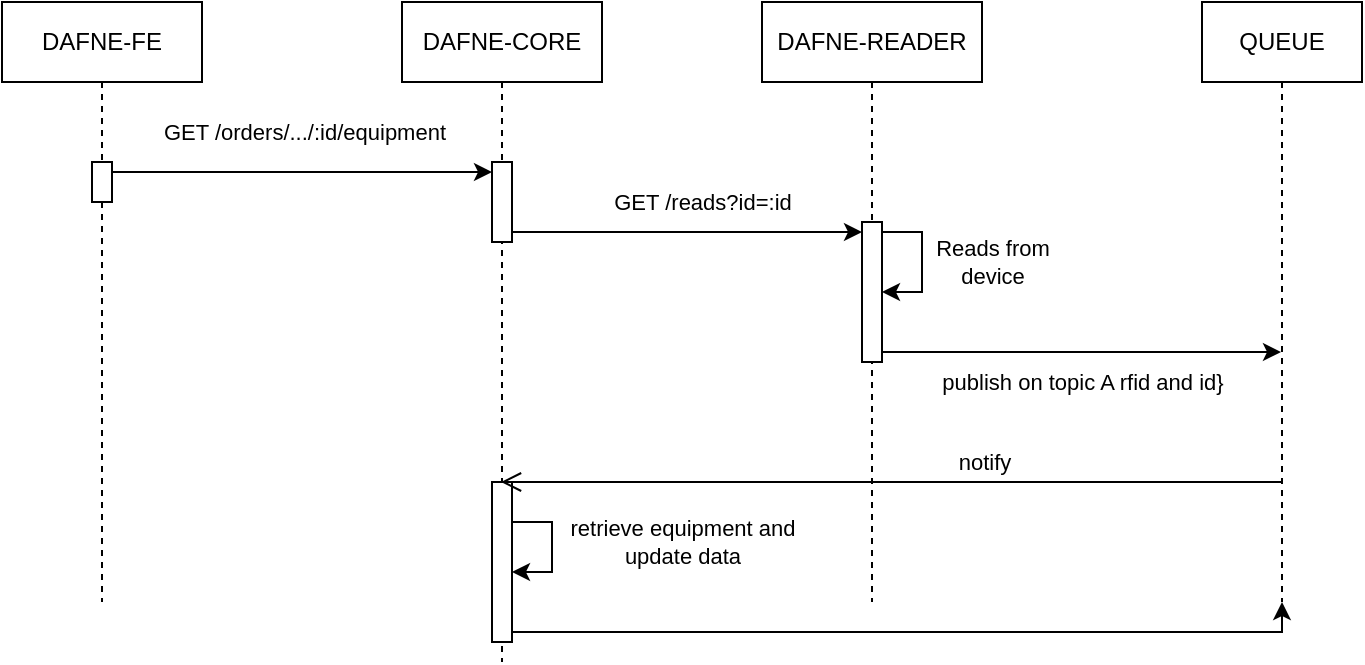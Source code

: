 <mxfile version="24.2.1" type="github">
  <diagram name="Pagina-1" id="eaB3EaWU8Z2Ssii__PD0">
    <mxGraphModel dx="1050" dy="566" grid="1" gridSize="10" guides="1" tooltips="1" connect="1" arrows="1" fold="1" page="1" pageScale="1" pageWidth="827" pageHeight="1169" math="0" shadow="0">
      <root>
        <mxCell id="0" />
        <mxCell id="1" parent="0" />
        <mxCell id="XtGU4JbTBbichS4UjxDC-2" value="DAFNE-FE" style="shape=umlLifeline;perimeter=lifelinePerimeter;whiteSpace=wrap;html=1;container=1;dropTarget=0;collapsible=0;recursiveResize=0;outlineConnect=0;portConstraint=eastwest;newEdgeStyle={&quot;curved&quot;:0,&quot;rounded&quot;:0};" vertex="1" parent="1">
          <mxGeometry x="50" y="20" width="100" height="300" as="geometry" />
        </mxCell>
        <mxCell id="XtGU4JbTBbichS4UjxDC-8" value="" style="html=1;points=[[0,0,0,0,5],[0,1,0,0,-5],[1,0,0,0,5],[1,1,0,0,-5]];perimeter=orthogonalPerimeter;outlineConnect=0;targetShapes=umlLifeline;portConstraint=eastwest;newEdgeStyle={&quot;curved&quot;:0,&quot;rounded&quot;:0};" vertex="1" parent="XtGU4JbTBbichS4UjxDC-2">
          <mxGeometry x="45" y="80" width="10" height="20" as="geometry" />
        </mxCell>
        <mxCell id="XtGU4JbTBbichS4UjxDC-3" value="DAFNE-CORE" style="shape=umlLifeline;perimeter=lifelinePerimeter;whiteSpace=wrap;html=1;container=1;dropTarget=0;collapsible=0;recursiveResize=0;outlineConnect=0;portConstraint=eastwest;newEdgeStyle={&quot;curved&quot;:0,&quot;rounded&quot;:0};" vertex="1" parent="1">
          <mxGeometry x="250" y="20" width="100" height="330" as="geometry" />
        </mxCell>
        <mxCell id="XtGU4JbTBbichS4UjxDC-10" value="" style="html=1;points=[[0,0,0,0,5],[0,1,0,0,-5],[1,0,0,0,5],[1,1,0,0,-5]];perimeter=orthogonalPerimeter;outlineConnect=0;targetShapes=umlLifeline;portConstraint=eastwest;newEdgeStyle={&quot;curved&quot;:0,&quot;rounded&quot;:0};" vertex="1" parent="XtGU4JbTBbichS4UjxDC-3">
          <mxGeometry x="45" y="80" width="10" height="40" as="geometry" />
        </mxCell>
        <mxCell id="XtGU4JbTBbichS4UjxDC-21" value="" style="html=1;points=[[0,0,0,0,5],[0,1,0,0,-5],[1,0,0,0,5],[1,1,0,0,-5]];perimeter=orthogonalPerimeter;outlineConnect=0;targetShapes=umlLifeline;portConstraint=eastwest;newEdgeStyle={&quot;curved&quot;:0,&quot;rounded&quot;:0};" vertex="1" parent="XtGU4JbTBbichS4UjxDC-3">
          <mxGeometry x="45" y="240" width="10" height="80" as="geometry" />
        </mxCell>
        <mxCell id="XtGU4JbTBbichS4UjxDC-26" style="edgeStyle=orthogonalEdgeStyle;rounded=0;orthogonalLoop=1;jettySize=auto;html=1;curved=0;exitX=1;exitY=0;exitDx=0;exitDy=5;exitPerimeter=0;" edge="1" parent="XtGU4JbTBbichS4UjxDC-3" source="XtGU4JbTBbichS4UjxDC-21" target="XtGU4JbTBbichS4UjxDC-21">
          <mxGeometry relative="1" as="geometry">
            <mxPoint x="55" y="290" as="targetPoint" />
            <Array as="points">
              <mxPoint x="55" y="260" />
              <mxPoint x="75" y="260" />
              <mxPoint x="75" y="285" />
            </Array>
          </mxGeometry>
        </mxCell>
        <mxCell id="XtGU4JbTBbichS4UjxDC-28" value="retrieve equipment and &lt;br&gt;update data" style="edgeLabel;html=1;align=center;verticalAlign=middle;resizable=0;points=[];" vertex="1" connectable="0" parent="XtGU4JbTBbichS4UjxDC-26">
          <mxGeometry x="0.125" y="-1" relative="1" as="geometry">
            <mxPoint x="66" as="offset" />
          </mxGeometry>
        </mxCell>
        <mxCell id="XtGU4JbTBbichS4UjxDC-4" value="DAFNE-READER" style="shape=umlLifeline;perimeter=lifelinePerimeter;whiteSpace=wrap;html=1;container=1;dropTarget=0;collapsible=0;recursiveResize=0;outlineConnect=0;portConstraint=eastwest;newEdgeStyle={&quot;curved&quot;:0,&quot;rounded&quot;:0};" vertex="1" parent="1">
          <mxGeometry x="430" y="20" width="110" height="300" as="geometry" />
        </mxCell>
        <mxCell id="XtGU4JbTBbichS4UjxDC-13" value="" style="html=1;points=[[0,0,0,0,5],[0,1,0,0,-5],[1,0,0,0,5],[1,1,0,0,-5]];perimeter=orthogonalPerimeter;outlineConnect=0;targetShapes=umlLifeline;portConstraint=eastwest;newEdgeStyle={&quot;curved&quot;:0,&quot;rounded&quot;:0};" vertex="1" parent="XtGU4JbTBbichS4UjxDC-4">
          <mxGeometry x="50" y="110" width="10" height="70" as="geometry" />
        </mxCell>
        <mxCell id="XtGU4JbTBbichS4UjxDC-16" style="edgeStyle=orthogonalEdgeStyle;rounded=0;orthogonalLoop=1;jettySize=auto;html=1;curved=0;elbow=horizontal;exitX=1;exitY=0;exitDx=0;exitDy=5;exitPerimeter=0;" edge="1" parent="XtGU4JbTBbichS4UjxDC-4" source="XtGU4JbTBbichS4UjxDC-13" target="XtGU4JbTBbichS4UjxDC-13">
          <mxGeometry relative="1" as="geometry" />
        </mxCell>
        <mxCell id="XtGU4JbTBbichS4UjxDC-17" value="Reads from &lt;br&gt;device" style="edgeLabel;html=1;align=center;verticalAlign=middle;resizable=0;points=[];" vertex="1" connectable="0" parent="XtGU4JbTBbichS4UjxDC-16">
          <mxGeometry x="0.533" y="-1" relative="1" as="geometry">
            <mxPoint x="38" y="-14" as="offset" />
          </mxGeometry>
        </mxCell>
        <mxCell id="XtGU4JbTBbichS4UjxDC-6" value="QUEUE" style="shape=umlLifeline;perimeter=lifelinePerimeter;whiteSpace=wrap;html=1;container=1;dropTarget=0;collapsible=0;recursiveResize=0;outlineConnect=0;portConstraint=eastwest;newEdgeStyle={&quot;curved&quot;:0,&quot;rounded&quot;:0};" vertex="1" parent="1">
          <mxGeometry x="650" y="20" width="80" height="300" as="geometry" />
        </mxCell>
        <mxCell id="XtGU4JbTBbichS4UjxDC-9" style="edgeStyle=orthogonalEdgeStyle;rounded=0;orthogonalLoop=1;jettySize=auto;html=1;curved=0;exitX=1;exitY=0;exitDx=0;exitDy=5;exitPerimeter=0;entryX=0;entryY=0;entryDx=0;entryDy=5;entryPerimeter=0;" edge="1" parent="1" source="XtGU4JbTBbichS4UjxDC-8" target="XtGU4JbTBbichS4UjxDC-10">
          <mxGeometry relative="1" as="geometry">
            <mxPoint x="105" y="100" as="sourcePoint" />
            <mxPoint x="295" y="100" as="targetPoint" />
          </mxGeometry>
        </mxCell>
        <mxCell id="XtGU4JbTBbichS4UjxDC-11" value="GET /orders/.../:id/equipment" style="edgeLabel;html=1;align=center;verticalAlign=middle;resizable=0;points=[];" vertex="1" connectable="0" parent="XtGU4JbTBbichS4UjxDC-9">
          <mxGeometry x="-0.143" relative="1" as="geometry">
            <mxPoint x="14" y="-20" as="offset" />
          </mxGeometry>
        </mxCell>
        <mxCell id="XtGU4JbTBbichS4UjxDC-14" style="edgeStyle=orthogonalEdgeStyle;rounded=0;orthogonalLoop=1;jettySize=auto;html=1;curved=0;exitX=1;exitY=1;exitDx=0;exitDy=-5;exitPerimeter=0;entryX=0;entryY=0;entryDx=0;entryDy=5;entryPerimeter=0;" edge="1" parent="1" source="XtGU4JbTBbichS4UjxDC-10" target="XtGU4JbTBbichS4UjxDC-13">
          <mxGeometry relative="1" as="geometry" />
        </mxCell>
        <mxCell id="XtGU4JbTBbichS4UjxDC-15" value="GET /reads?id=:id" style="edgeLabel;html=1;align=center;verticalAlign=middle;resizable=0;points=[];" vertex="1" connectable="0" parent="XtGU4JbTBbichS4UjxDC-14">
          <mxGeometry x="0.109" y="-1" relative="1" as="geometry">
            <mxPoint x="-2" y="-16" as="offset" />
          </mxGeometry>
        </mxCell>
        <mxCell id="XtGU4JbTBbichS4UjxDC-18" style="edgeStyle=orthogonalEdgeStyle;rounded=0;orthogonalLoop=1;jettySize=auto;html=1;curved=0;exitX=1;exitY=1;exitDx=0;exitDy=-5;exitPerimeter=0;" edge="1" parent="1" source="XtGU4JbTBbichS4UjxDC-13" target="XtGU4JbTBbichS4UjxDC-6">
          <mxGeometry relative="1" as="geometry">
            <Array as="points">
              <mxPoint x="630" y="195" />
              <mxPoint x="630" y="195" />
            </Array>
          </mxGeometry>
        </mxCell>
        <mxCell id="XtGU4JbTBbichS4UjxDC-19" value="publish on topic A rfid and id}" style="edgeLabel;html=1;align=center;verticalAlign=middle;resizable=0;points=[];" vertex="1" connectable="0" parent="XtGU4JbTBbichS4UjxDC-18">
          <mxGeometry x="-0.308" y="-2" relative="1" as="geometry">
            <mxPoint x="31" y="13" as="offset" />
          </mxGeometry>
        </mxCell>
        <mxCell id="XtGU4JbTBbichS4UjxDC-20" value="" style="html=1;verticalAlign=bottom;endArrow=open;endSize=8;curved=0;rounded=0;" edge="1" parent="1">
          <mxGeometry relative="1" as="geometry">
            <mxPoint x="689.5" y="260" as="sourcePoint" />
            <mxPoint x="299.5" y="260" as="targetPoint" />
          </mxGeometry>
        </mxCell>
        <mxCell id="XtGU4JbTBbichS4UjxDC-22" value="notify" style="edgeLabel;html=1;align=center;verticalAlign=middle;resizable=0;points=[];" vertex="1" connectable="0" parent="XtGU4JbTBbichS4UjxDC-20">
          <mxGeometry x="-0.197" relative="1" as="geometry">
            <mxPoint x="8" y="-10" as="offset" />
          </mxGeometry>
        </mxCell>
        <mxCell id="XtGU4JbTBbichS4UjxDC-29" style="edgeStyle=orthogonalEdgeStyle;rounded=0;orthogonalLoop=1;jettySize=auto;html=1;curved=0;exitX=1;exitY=1;exitDx=0;exitDy=-5;exitPerimeter=0;" edge="1" parent="1" source="XtGU4JbTBbichS4UjxDC-21" target="XtGU4JbTBbichS4UjxDC-6">
          <mxGeometry relative="1" as="geometry">
            <Array as="points">
              <mxPoint x="690" y="335" />
            </Array>
          </mxGeometry>
        </mxCell>
      </root>
    </mxGraphModel>
  </diagram>
</mxfile>
